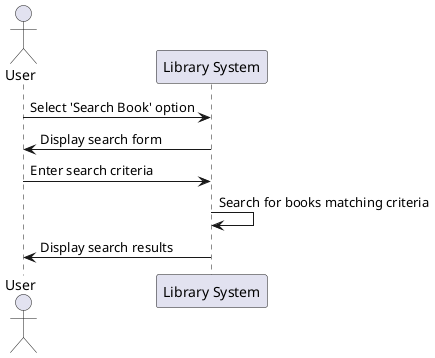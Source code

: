 @startuml
actor User
participant "Library System" as LibrarySystem

User -> LibrarySystem: Select 'Search Book' option
LibrarySystem -> User: Display search form
User -> LibrarySystem: Enter search criteria
LibrarySystem -> LibrarySystem: Search for books matching criteria
LibrarySystem -> User: Display search results
@enduml
